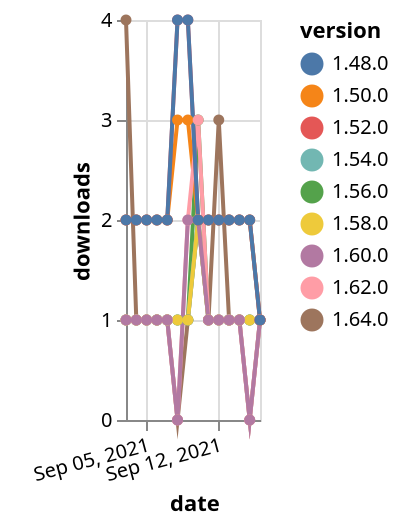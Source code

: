 {"$schema": "https://vega.github.io/schema/vega-lite/v5.json", "description": "A simple bar chart with embedded data.", "data": {"values": [{"date": "2021-09-03", "total": 329, "delta": 1, "version": "1.56.0"}, {"date": "2021-09-04", "total": 330, "delta": 1, "version": "1.56.0"}, {"date": "2021-09-05", "total": 331, "delta": 1, "version": "1.56.0"}, {"date": "2021-09-06", "total": 332, "delta": 1, "version": "1.56.0"}, {"date": "2021-09-07", "total": 333, "delta": 1, "version": "1.56.0"}, {"date": "2021-09-08", "total": 334, "delta": 1, "version": "1.56.0"}, {"date": "2021-09-09", "total": 335, "delta": 1, "version": "1.56.0"}, {"date": "2021-09-10", "total": 338, "delta": 3, "version": "1.56.0"}, {"date": "2021-09-11", "total": 339, "delta": 1, "version": "1.56.0"}, {"date": "2021-09-12", "total": 340, "delta": 1, "version": "1.56.0"}, {"date": "2021-09-13", "total": 341, "delta": 1, "version": "1.56.0"}, {"date": "2021-09-14", "total": 342, "delta": 1, "version": "1.56.0"}, {"date": "2021-09-15", "total": 343, "delta": 1, "version": "1.56.0"}, {"date": "2021-09-16", "total": 344, "delta": 1, "version": "1.56.0"}, {"date": "2021-09-03", "total": 120, "delta": 4, "version": "1.64.0"}, {"date": "2021-09-04", "total": 121, "delta": 1, "version": "1.64.0"}, {"date": "2021-09-05", "total": 122, "delta": 1, "version": "1.64.0"}, {"date": "2021-09-06", "total": 123, "delta": 1, "version": "1.64.0"}, {"date": "2021-09-07", "total": 124, "delta": 1, "version": "1.64.0"}, {"date": "2021-09-08", "total": 124, "delta": 0, "version": "1.64.0"}, {"date": "2021-09-09", "total": 125, "delta": 1, "version": "1.64.0"}, {"date": "2021-09-10", "total": 127, "delta": 2, "version": "1.64.0"}, {"date": "2021-09-11", "total": 128, "delta": 1, "version": "1.64.0"}, {"date": "2021-09-12", "total": 131, "delta": 3, "version": "1.64.0"}, {"date": "2021-09-13", "total": 132, "delta": 1, "version": "1.64.0"}, {"date": "2021-09-14", "total": 133, "delta": 1, "version": "1.64.0"}, {"date": "2021-09-15", "total": 133, "delta": 0, "version": "1.64.0"}, {"date": "2021-09-16", "total": 134, "delta": 1, "version": "1.64.0"}, {"date": "2021-09-03", "total": 235, "delta": 1, "version": "1.54.0"}, {"date": "2021-09-04", "total": 236, "delta": 1, "version": "1.54.0"}, {"date": "2021-09-05", "total": 237, "delta": 1, "version": "1.54.0"}, {"date": "2021-09-06", "total": 238, "delta": 1, "version": "1.54.0"}, {"date": "2021-09-07", "total": 239, "delta": 1, "version": "1.54.0"}, {"date": "2021-09-08", "total": 240, "delta": 1, "version": "1.54.0"}, {"date": "2021-09-09", "total": 241, "delta": 1, "version": "1.54.0"}, {"date": "2021-09-10", "total": 243, "delta": 2, "version": "1.54.0"}, {"date": "2021-09-11", "total": 244, "delta": 1, "version": "1.54.0"}, {"date": "2021-09-12", "total": 245, "delta": 1, "version": "1.54.0"}, {"date": "2021-09-13", "total": 246, "delta": 1, "version": "1.54.0"}, {"date": "2021-09-14", "total": 247, "delta": 1, "version": "1.54.0"}, {"date": "2021-09-15", "total": 248, "delta": 1, "version": "1.54.0"}, {"date": "2021-09-16", "total": 249, "delta": 1, "version": "1.54.0"}, {"date": "2021-09-03", "total": 172, "delta": 1, "version": "1.58.0"}, {"date": "2021-09-04", "total": 173, "delta": 1, "version": "1.58.0"}, {"date": "2021-09-05", "total": 174, "delta": 1, "version": "1.58.0"}, {"date": "2021-09-06", "total": 175, "delta": 1, "version": "1.58.0"}, {"date": "2021-09-07", "total": 176, "delta": 1, "version": "1.58.0"}, {"date": "2021-09-08", "total": 177, "delta": 1, "version": "1.58.0"}, {"date": "2021-09-09", "total": 178, "delta": 1, "version": "1.58.0"}, {"date": "2021-09-10", "total": 180, "delta": 2, "version": "1.58.0"}, {"date": "2021-09-11", "total": 181, "delta": 1, "version": "1.58.0"}, {"date": "2021-09-12", "total": 182, "delta": 1, "version": "1.58.0"}, {"date": "2021-09-13", "total": 183, "delta": 1, "version": "1.58.0"}, {"date": "2021-09-14", "total": 184, "delta": 1, "version": "1.58.0"}, {"date": "2021-09-15", "total": 185, "delta": 1, "version": "1.58.0"}, {"date": "2021-09-16", "total": 186, "delta": 1, "version": "1.58.0"}, {"date": "2021-09-03", "total": 2530, "delta": 2, "version": "1.50.0"}, {"date": "2021-09-04", "total": 2532, "delta": 2, "version": "1.50.0"}, {"date": "2021-09-05", "total": 2534, "delta": 2, "version": "1.50.0"}, {"date": "2021-09-06", "total": 2536, "delta": 2, "version": "1.50.0"}, {"date": "2021-09-07", "total": 2538, "delta": 2, "version": "1.50.0"}, {"date": "2021-09-08", "total": 2541, "delta": 3, "version": "1.50.0"}, {"date": "2021-09-09", "total": 2544, "delta": 3, "version": "1.50.0"}, {"date": "2021-09-10", "total": 2546, "delta": 2, "version": "1.50.0"}, {"date": "2021-09-11", "total": 2548, "delta": 2, "version": "1.50.0"}, {"date": "2021-09-12", "total": 2550, "delta": 2, "version": "1.50.0"}, {"date": "2021-09-13", "total": 2552, "delta": 2, "version": "1.50.0"}, {"date": "2021-09-14", "total": 2554, "delta": 2, "version": "1.50.0"}, {"date": "2021-09-15", "total": 2556, "delta": 2, "version": "1.50.0"}, {"date": "2021-09-16", "total": 2557, "delta": 1, "version": "1.50.0"}, {"date": "2021-09-03", "total": 180, "delta": 1, "version": "1.62.0"}, {"date": "2021-09-04", "total": 181, "delta": 1, "version": "1.62.0"}, {"date": "2021-09-05", "total": 182, "delta": 1, "version": "1.62.0"}, {"date": "2021-09-06", "total": 183, "delta": 1, "version": "1.62.0"}, {"date": "2021-09-07", "total": 184, "delta": 1, "version": "1.62.0"}, {"date": "2021-09-08", "total": 184, "delta": 0, "version": "1.62.0"}, {"date": "2021-09-09", "total": 186, "delta": 2, "version": "1.62.0"}, {"date": "2021-09-10", "total": 189, "delta": 3, "version": "1.62.0"}, {"date": "2021-09-11", "total": 190, "delta": 1, "version": "1.62.0"}, {"date": "2021-09-12", "total": 191, "delta": 1, "version": "1.62.0"}, {"date": "2021-09-13", "total": 192, "delta": 1, "version": "1.62.0"}, {"date": "2021-09-14", "total": 193, "delta": 1, "version": "1.62.0"}, {"date": "2021-09-15", "total": 193, "delta": 0, "version": "1.62.0"}, {"date": "2021-09-16", "total": 194, "delta": 1, "version": "1.62.0"}, {"date": "2021-09-03", "total": 154, "delta": 1, "version": "1.60.0"}, {"date": "2021-09-04", "total": 155, "delta": 1, "version": "1.60.0"}, {"date": "2021-09-05", "total": 156, "delta": 1, "version": "1.60.0"}, {"date": "2021-09-06", "total": 157, "delta": 1, "version": "1.60.0"}, {"date": "2021-09-07", "total": 158, "delta": 1, "version": "1.60.0"}, {"date": "2021-09-08", "total": 158, "delta": 0, "version": "1.60.0"}, {"date": "2021-09-09", "total": 160, "delta": 2, "version": "1.60.0"}, {"date": "2021-09-10", "total": 162, "delta": 2, "version": "1.60.0"}, {"date": "2021-09-11", "total": 163, "delta": 1, "version": "1.60.0"}, {"date": "2021-09-12", "total": 164, "delta": 1, "version": "1.60.0"}, {"date": "2021-09-13", "total": 165, "delta": 1, "version": "1.60.0"}, {"date": "2021-09-14", "total": 166, "delta": 1, "version": "1.60.0"}, {"date": "2021-09-15", "total": 166, "delta": 0, "version": "1.60.0"}, {"date": "2021-09-16", "total": 167, "delta": 1, "version": "1.60.0"}, {"date": "2021-09-03", "total": 2437, "delta": 2, "version": "1.52.0"}, {"date": "2021-09-04", "total": 2439, "delta": 2, "version": "1.52.0"}, {"date": "2021-09-05", "total": 2441, "delta": 2, "version": "1.52.0"}, {"date": "2021-09-06", "total": 2443, "delta": 2, "version": "1.52.0"}, {"date": "2021-09-07", "total": 2445, "delta": 2, "version": "1.52.0"}, {"date": "2021-09-08", "total": 2449, "delta": 4, "version": "1.52.0"}, {"date": "2021-09-09", "total": 2453, "delta": 4, "version": "1.52.0"}, {"date": "2021-09-10", "total": 2455, "delta": 2, "version": "1.52.0"}, {"date": "2021-09-11", "total": 2457, "delta": 2, "version": "1.52.0"}, {"date": "2021-09-12", "total": 2459, "delta": 2, "version": "1.52.0"}, {"date": "2021-09-13", "total": 2461, "delta": 2, "version": "1.52.0"}, {"date": "2021-09-14", "total": 2463, "delta": 2, "version": "1.52.0"}, {"date": "2021-09-15", "total": 2465, "delta": 2, "version": "1.52.0"}, {"date": "2021-09-16", "total": 2466, "delta": 1, "version": "1.52.0"}, {"date": "2021-09-03", "total": 3029, "delta": 2, "version": "1.48.0"}, {"date": "2021-09-04", "total": 3031, "delta": 2, "version": "1.48.0"}, {"date": "2021-09-05", "total": 3033, "delta": 2, "version": "1.48.0"}, {"date": "2021-09-06", "total": 3035, "delta": 2, "version": "1.48.0"}, {"date": "2021-09-07", "total": 3037, "delta": 2, "version": "1.48.0"}, {"date": "2021-09-08", "total": 3041, "delta": 4, "version": "1.48.0"}, {"date": "2021-09-09", "total": 3045, "delta": 4, "version": "1.48.0"}, {"date": "2021-09-10", "total": 3047, "delta": 2, "version": "1.48.0"}, {"date": "2021-09-11", "total": 3049, "delta": 2, "version": "1.48.0"}, {"date": "2021-09-12", "total": 3051, "delta": 2, "version": "1.48.0"}, {"date": "2021-09-13", "total": 3053, "delta": 2, "version": "1.48.0"}, {"date": "2021-09-14", "total": 3055, "delta": 2, "version": "1.48.0"}, {"date": "2021-09-15", "total": 3057, "delta": 2, "version": "1.48.0"}, {"date": "2021-09-16", "total": 3058, "delta": 1, "version": "1.48.0"}]}, "width": "container", "mark": {"type": "line", "point": {"filled": true}}, "encoding": {"x": {"field": "date", "type": "temporal", "timeUnit": "yearmonthdate", "title": "date", "axis": {"labelAngle": -15}}, "y": {"field": "delta", "type": "quantitative", "title": "downloads"}, "color": {"field": "version", "type": "nominal"}, "tooltip": {"field": "delta"}}}
